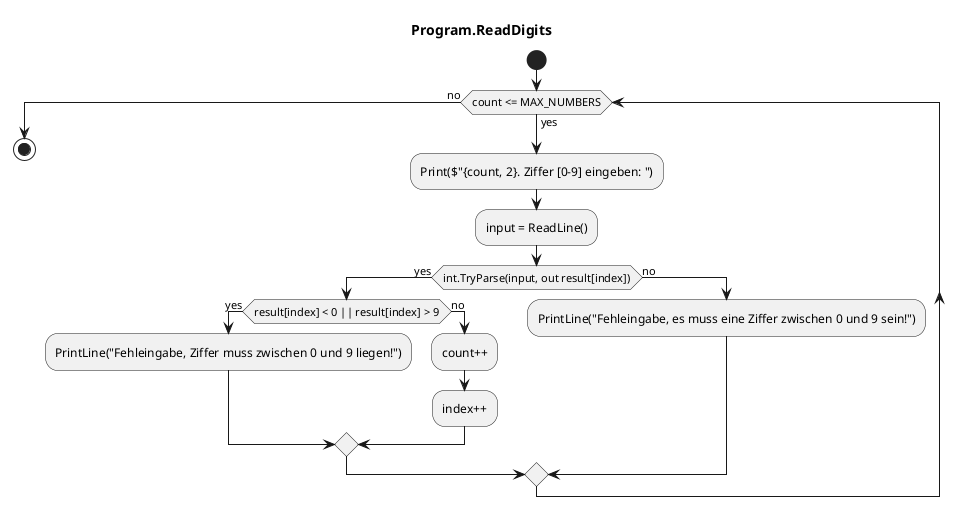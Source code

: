 @startuml Program.ReadDigits
title Program.ReadDigits
start
while (count <= MAX_NUMBERS) is (yes)
    :Print($"{count, 2}. Ziffer [0-9] eingeben: ");
    :input = ReadLine();
    if (int.TryParse(input, out result[index])) then (yes)
        if (result[index] < 0 || result[index] > 9) then (yes)
            :PrintLine("Fehleingabe, Ziffer muss zwischen 0 und 9 liegen!");
          else (no)
              :count++;
              :index++;
        endif
      else (no)
          :PrintLine("Fehleingabe, es muss eine Ziffer zwischen 0 und 9 sein!");
    endif
endwhile (no)
stop
@enduml
